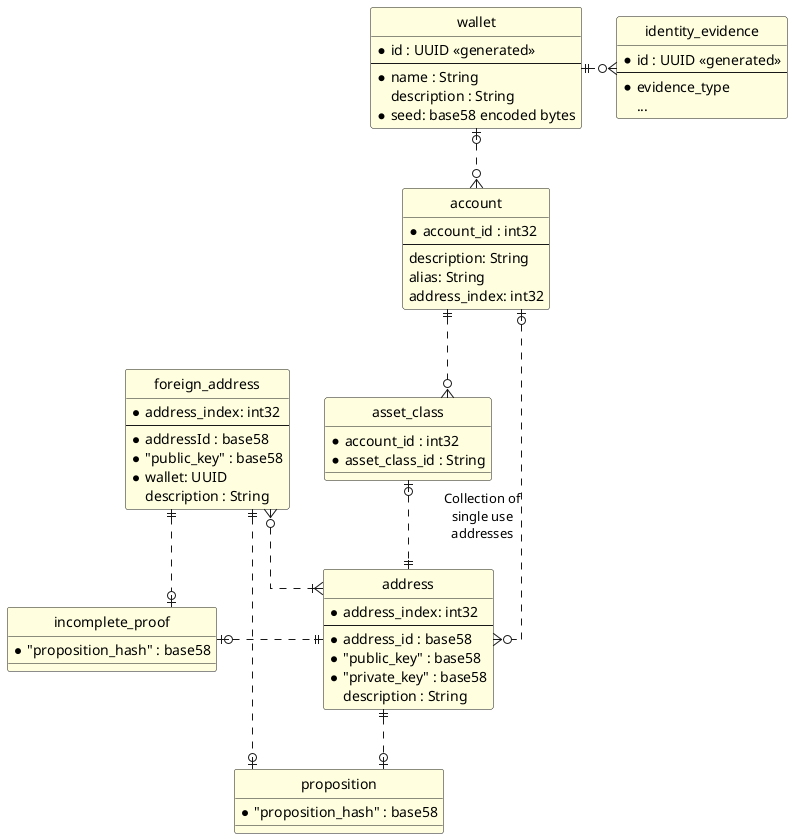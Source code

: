 @startuml

' hide the spot
hide circle

' avoid problems with angled crows feet
skinparam linetype ortho

entity wallet #lightyellow {
  *id : UUID <<generated>>
  --
  *name : String
  description : String
  *seed: base58 encoded bytes
}

entity "identity_evidence" as identity #lightyellow {
  *id : UUID <<generated>>
  --
  *evidence_type
  ...
}

entity account #lightyellow {
  *account_id : int32
  --
  description: String
  alias: String
  address_index: int32
}

entity asset_class #lightyellow {
    * account_id : int32
    * asset_class_id : String
}

entity "address" as addr #lightyellow {
  *address_index: int32
  --
  *address_id : base58
  *"public_key" : base58
  *"private_key" : base58
  description : String
}

entity "foreign_address" as foreign #lightyellow {
  *address_index: int32
  --
  *addressId : base58
  *"public_key" : base58
  *wallet: UUID
  description : String
}

entity "proposition" as prop #lightyellow {
  *"proposition_hash" : base58
}

entity "incomplete_proof" as proof #lightyellow {
  *"proposition_hash" : base58
}

foreign }o..|{ addr
wallet ||.o{ identity
wallet |o..o{ account
account |o...o{ addr : "Collection of\nsingle use\naddresses"
account ||.o{ asset_class
asset_class |o..|| addr
addr ||..o| prop
proof |o.||addr
foreign ||..o| prop
foreign ||..o| proof
@enduml
